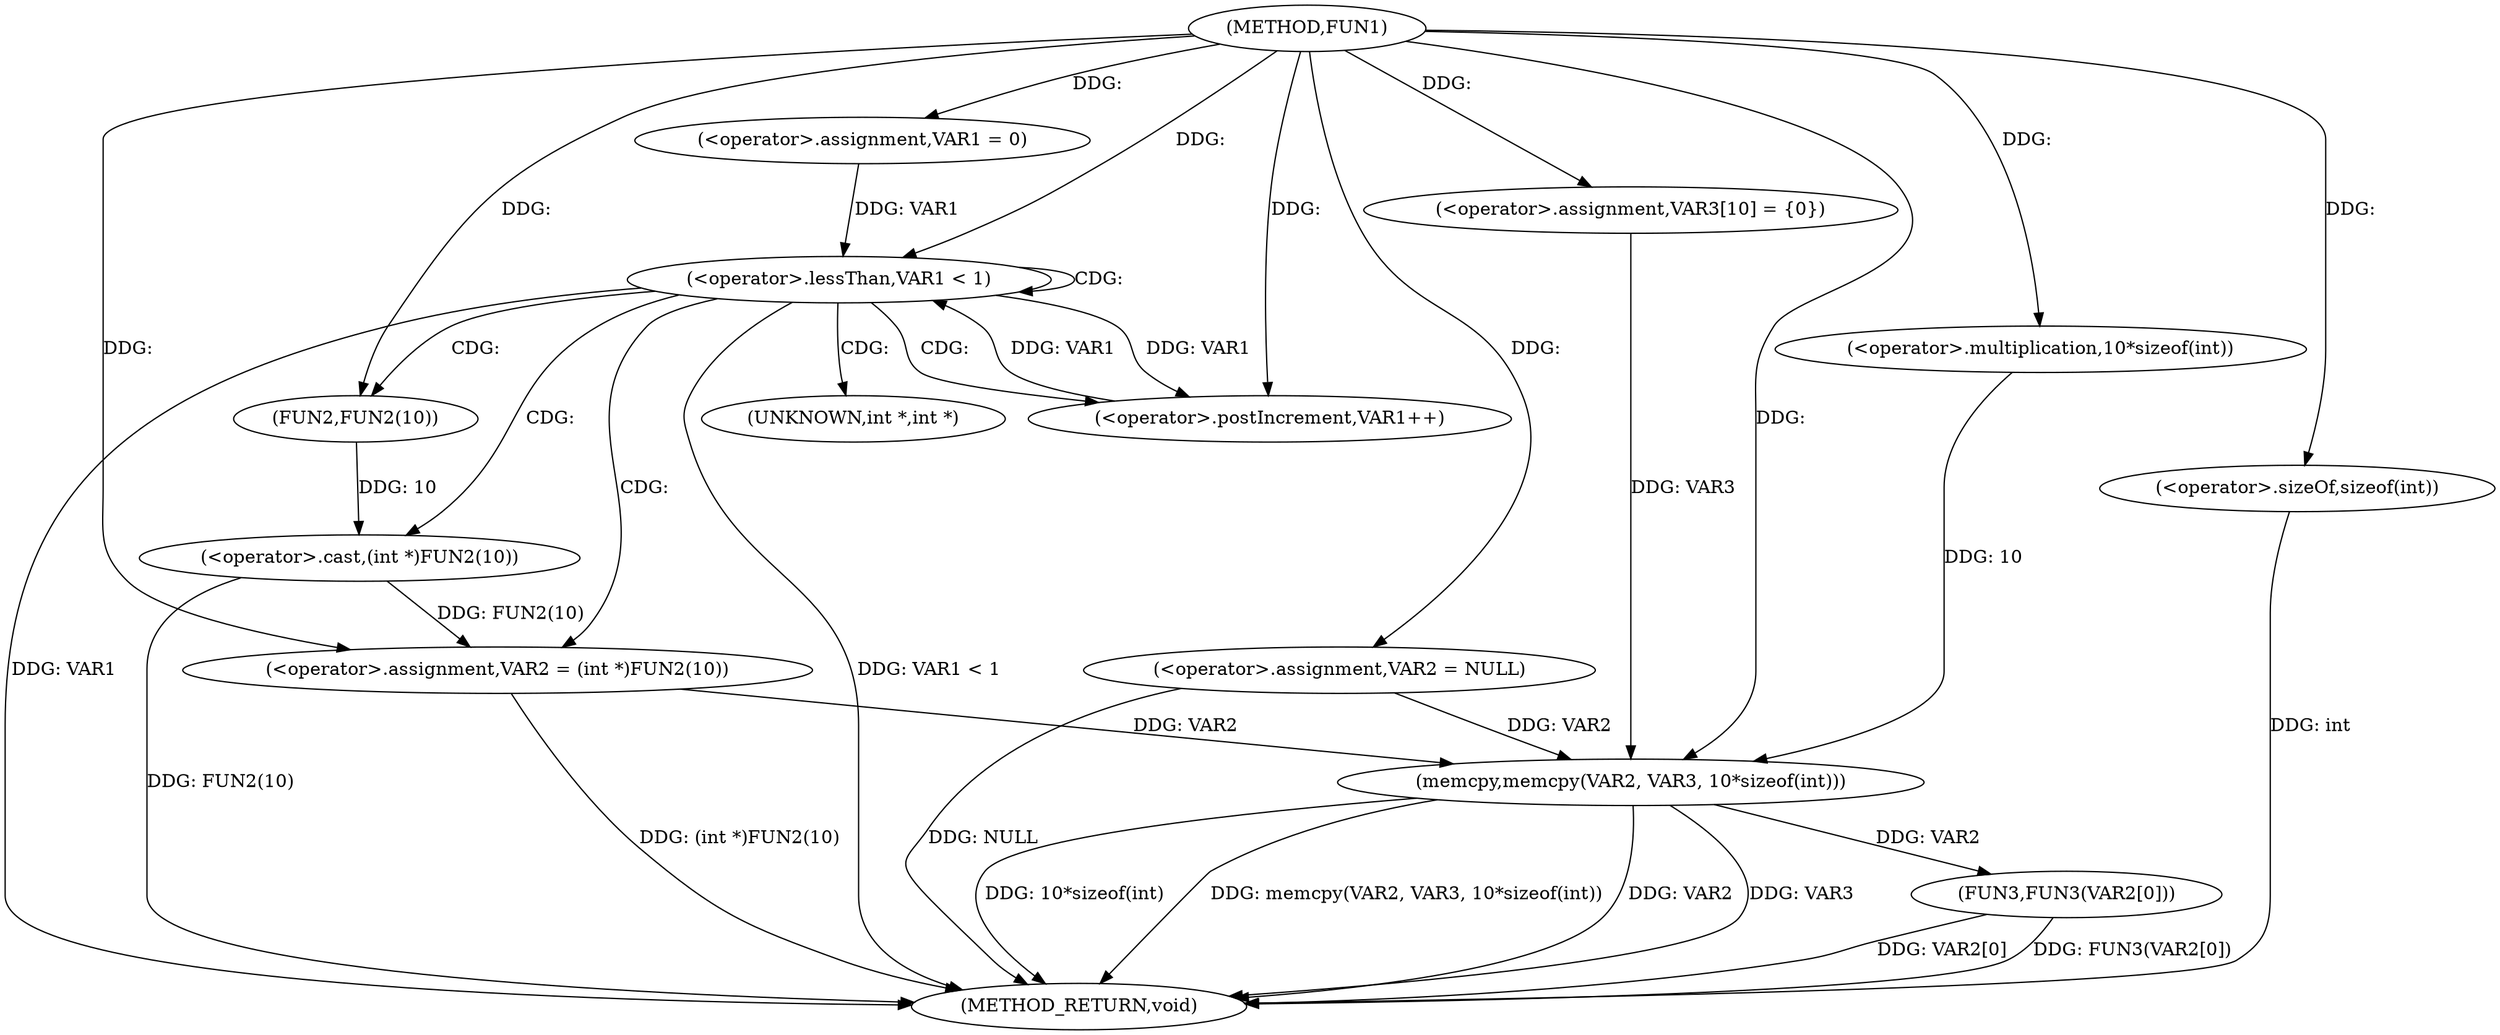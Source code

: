 digraph FUN1 {  
"1000100" [label = "(METHOD,FUN1)" ]
"1000138" [label = "(METHOD_RETURN,void)" ]
"1000104" [label = "(<operator>.assignment,VAR2 = NULL)" ]
"1000108" [label = "(<operator>.assignment,VAR1 = 0)" ]
"1000111" [label = "(<operator>.lessThan,VAR1 < 1)" ]
"1000114" [label = "(<operator>.postIncrement,VAR1++)" ]
"1000117" [label = "(<operator>.assignment,VAR2 = (int *)FUN2(10))" ]
"1000119" [label = "(<operator>.cast,(int *)FUN2(10))" ]
"1000121" [label = "(FUN2,FUN2(10))" ]
"1000125" [label = "(<operator>.assignment,VAR3[10] = {0})" ]
"1000127" [label = "(memcpy,memcpy(VAR2, VAR3, 10*sizeof(int)))" ]
"1000130" [label = "(<operator>.multiplication,10*sizeof(int))" ]
"1000132" [label = "(<operator>.sizeOf,sizeof(int))" ]
"1000134" [label = "(FUN3,FUN3(VAR2[0]))" ]
"1000120" [label = "(UNKNOWN,int *,int *)" ]
  "1000127" -> "1000138"  [ label = "DDG: 10*sizeof(int)"] 
  "1000119" -> "1000138"  [ label = "DDG: FUN2(10)"] 
  "1000127" -> "1000138"  [ label = "DDG: memcpy(VAR2, VAR3, 10*sizeof(int))"] 
  "1000134" -> "1000138"  [ label = "DDG: VAR2[0]"] 
  "1000127" -> "1000138"  [ label = "DDG: VAR2"] 
  "1000117" -> "1000138"  [ label = "DDG: (int *)FUN2(10)"] 
  "1000111" -> "1000138"  [ label = "DDG: VAR1 < 1"] 
  "1000104" -> "1000138"  [ label = "DDG: NULL"] 
  "1000127" -> "1000138"  [ label = "DDG: VAR3"] 
  "1000134" -> "1000138"  [ label = "DDG: FUN3(VAR2[0])"] 
  "1000132" -> "1000138"  [ label = "DDG: int"] 
  "1000111" -> "1000138"  [ label = "DDG: VAR1"] 
  "1000100" -> "1000104"  [ label = "DDG: "] 
  "1000100" -> "1000108"  [ label = "DDG: "] 
  "1000114" -> "1000111"  [ label = "DDG: VAR1"] 
  "1000108" -> "1000111"  [ label = "DDG: VAR1"] 
  "1000100" -> "1000111"  [ label = "DDG: "] 
  "1000111" -> "1000114"  [ label = "DDG: VAR1"] 
  "1000100" -> "1000114"  [ label = "DDG: "] 
  "1000119" -> "1000117"  [ label = "DDG: FUN2(10)"] 
  "1000100" -> "1000117"  [ label = "DDG: "] 
  "1000121" -> "1000119"  [ label = "DDG: 10"] 
  "1000100" -> "1000121"  [ label = "DDG: "] 
  "1000100" -> "1000125"  [ label = "DDG: "] 
  "1000104" -> "1000127"  [ label = "DDG: VAR2"] 
  "1000117" -> "1000127"  [ label = "DDG: VAR2"] 
  "1000100" -> "1000127"  [ label = "DDG: "] 
  "1000125" -> "1000127"  [ label = "DDG: VAR3"] 
  "1000130" -> "1000127"  [ label = "DDG: 10"] 
  "1000100" -> "1000130"  [ label = "DDG: "] 
  "1000100" -> "1000132"  [ label = "DDG: "] 
  "1000127" -> "1000134"  [ label = "DDG: VAR2"] 
  "1000111" -> "1000120"  [ label = "CDG: "] 
  "1000111" -> "1000121"  [ label = "CDG: "] 
  "1000111" -> "1000117"  [ label = "CDG: "] 
  "1000111" -> "1000119"  [ label = "CDG: "] 
  "1000111" -> "1000111"  [ label = "CDG: "] 
  "1000111" -> "1000114"  [ label = "CDG: "] 
}
